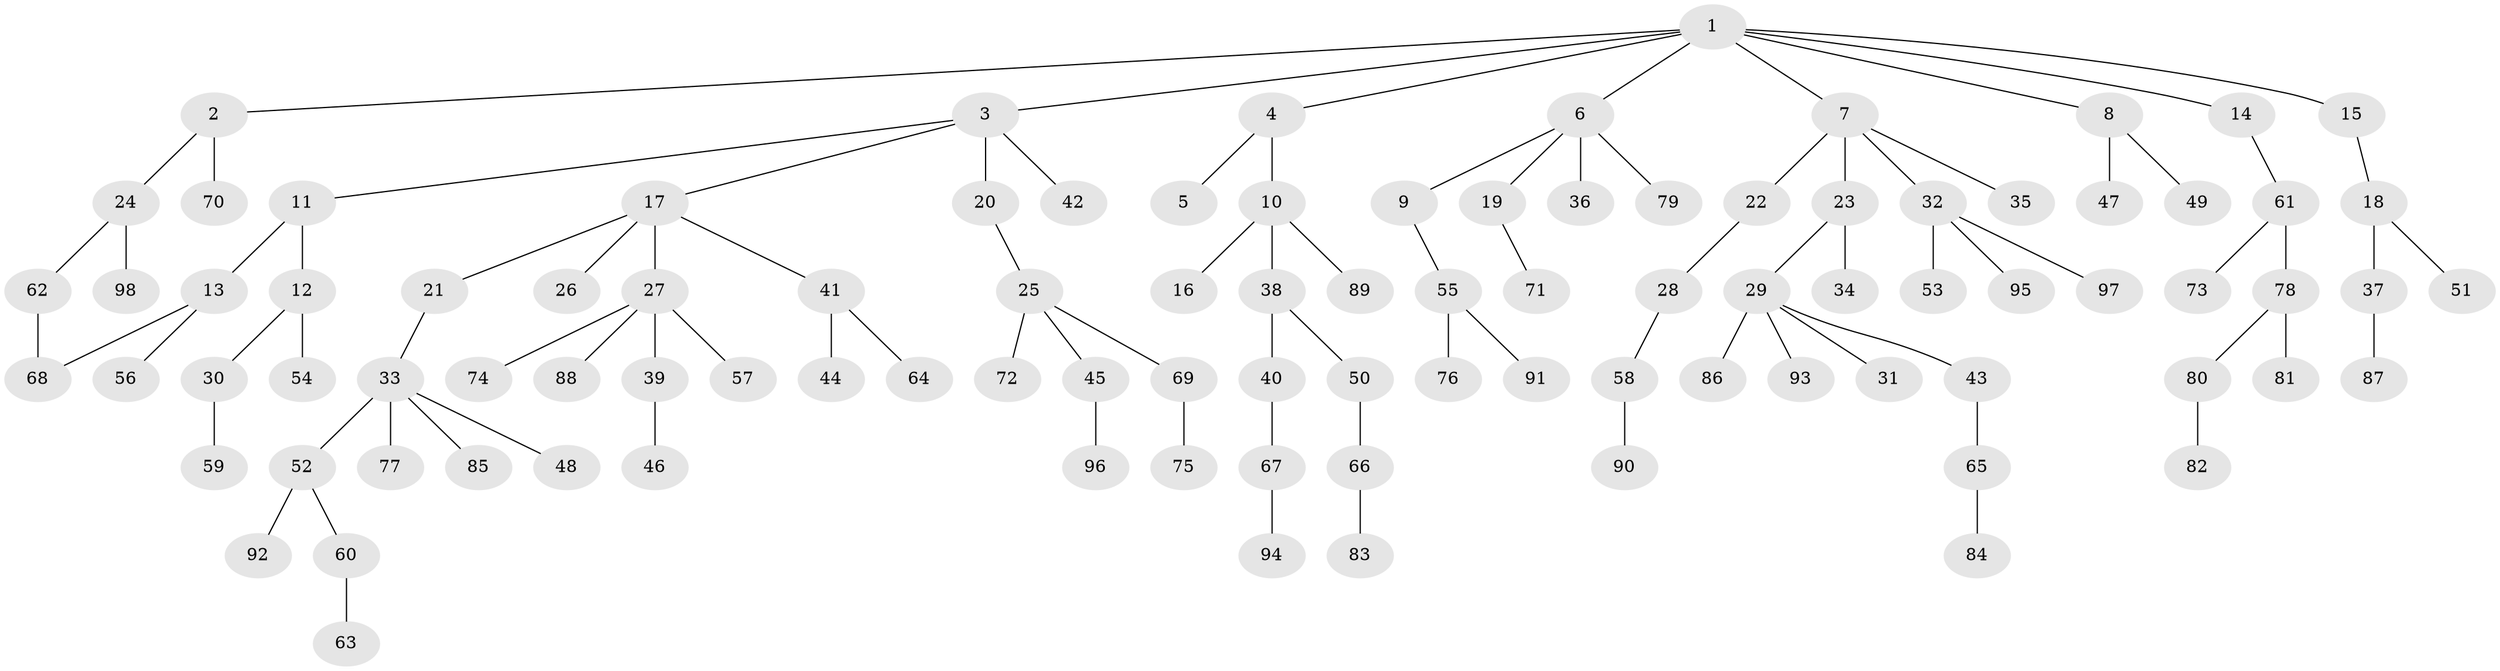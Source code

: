 // Generated by graph-tools (version 1.1) at 2025/49/03/09/25 03:49:21]
// undirected, 98 vertices, 98 edges
graph export_dot {
graph [start="1"]
  node [color=gray90,style=filled];
  1;
  2;
  3;
  4;
  5;
  6;
  7;
  8;
  9;
  10;
  11;
  12;
  13;
  14;
  15;
  16;
  17;
  18;
  19;
  20;
  21;
  22;
  23;
  24;
  25;
  26;
  27;
  28;
  29;
  30;
  31;
  32;
  33;
  34;
  35;
  36;
  37;
  38;
  39;
  40;
  41;
  42;
  43;
  44;
  45;
  46;
  47;
  48;
  49;
  50;
  51;
  52;
  53;
  54;
  55;
  56;
  57;
  58;
  59;
  60;
  61;
  62;
  63;
  64;
  65;
  66;
  67;
  68;
  69;
  70;
  71;
  72;
  73;
  74;
  75;
  76;
  77;
  78;
  79;
  80;
  81;
  82;
  83;
  84;
  85;
  86;
  87;
  88;
  89;
  90;
  91;
  92;
  93;
  94;
  95;
  96;
  97;
  98;
  1 -- 2;
  1 -- 3;
  1 -- 4;
  1 -- 6;
  1 -- 7;
  1 -- 8;
  1 -- 14;
  1 -- 15;
  2 -- 24;
  2 -- 70;
  3 -- 11;
  3 -- 17;
  3 -- 20;
  3 -- 42;
  4 -- 5;
  4 -- 10;
  6 -- 9;
  6 -- 19;
  6 -- 36;
  6 -- 79;
  7 -- 22;
  7 -- 23;
  7 -- 32;
  7 -- 35;
  8 -- 47;
  8 -- 49;
  9 -- 55;
  10 -- 16;
  10 -- 38;
  10 -- 89;
  11 -- 12;
  11 -- 13;
  12 -- 30;
  12 -- 54;
  13 -- 56;
  13 -- 68;
  14 -- 61;
  15 -- 18;
  17 -- 21;
  17 -- 26;
  17 -- 27;
  17 -- 41;
  18 -- 37;
  18 -- 51;
  19 -- 71;
  20 -- 25;
  21 -- 33;
  22 -- 28;
  23 -- 29;
  23 -- 34;
  24 -- 62;
  24 -- 98;
  25 -- 45;
  25 -- 69;
  25 -- 72;
  27 -- 39;
  27 -- 57;
  27 -- 74;
  27 -- 88;
  28 -- 58;
  29 -- 31;
  29 -- 43;
  29 -- 86;
  29 -- 93;
  30 -- 59;
  32 -- 53;
  32 -- 95;
  32 -- 97;
  33 -- 48;
  33 -- 52;
  33 -- 77;
  33 -- 85;
  37 -- 87;
  38 -- 40;
  38 -- 50;
  39 -- 46;
  40 -- 67;
  41 -- 44;
  41 -- 64;
  43 -- 65;
  45 -- 96;
  50 -- 66;
  52 -- 60;
  52 -- 92;
  55 -- 76;
  55 -- 91;
  58 -- 90;
  60 -- 63;
  61 -- 73;
  61 -- 78;
  62 -- 68;
  65 -- 84;
  66 -- 83;
  67 -- 94;
  69 -- 75;
  78 -- 80;
  78 -- 81;
  80 -- 82;
}
